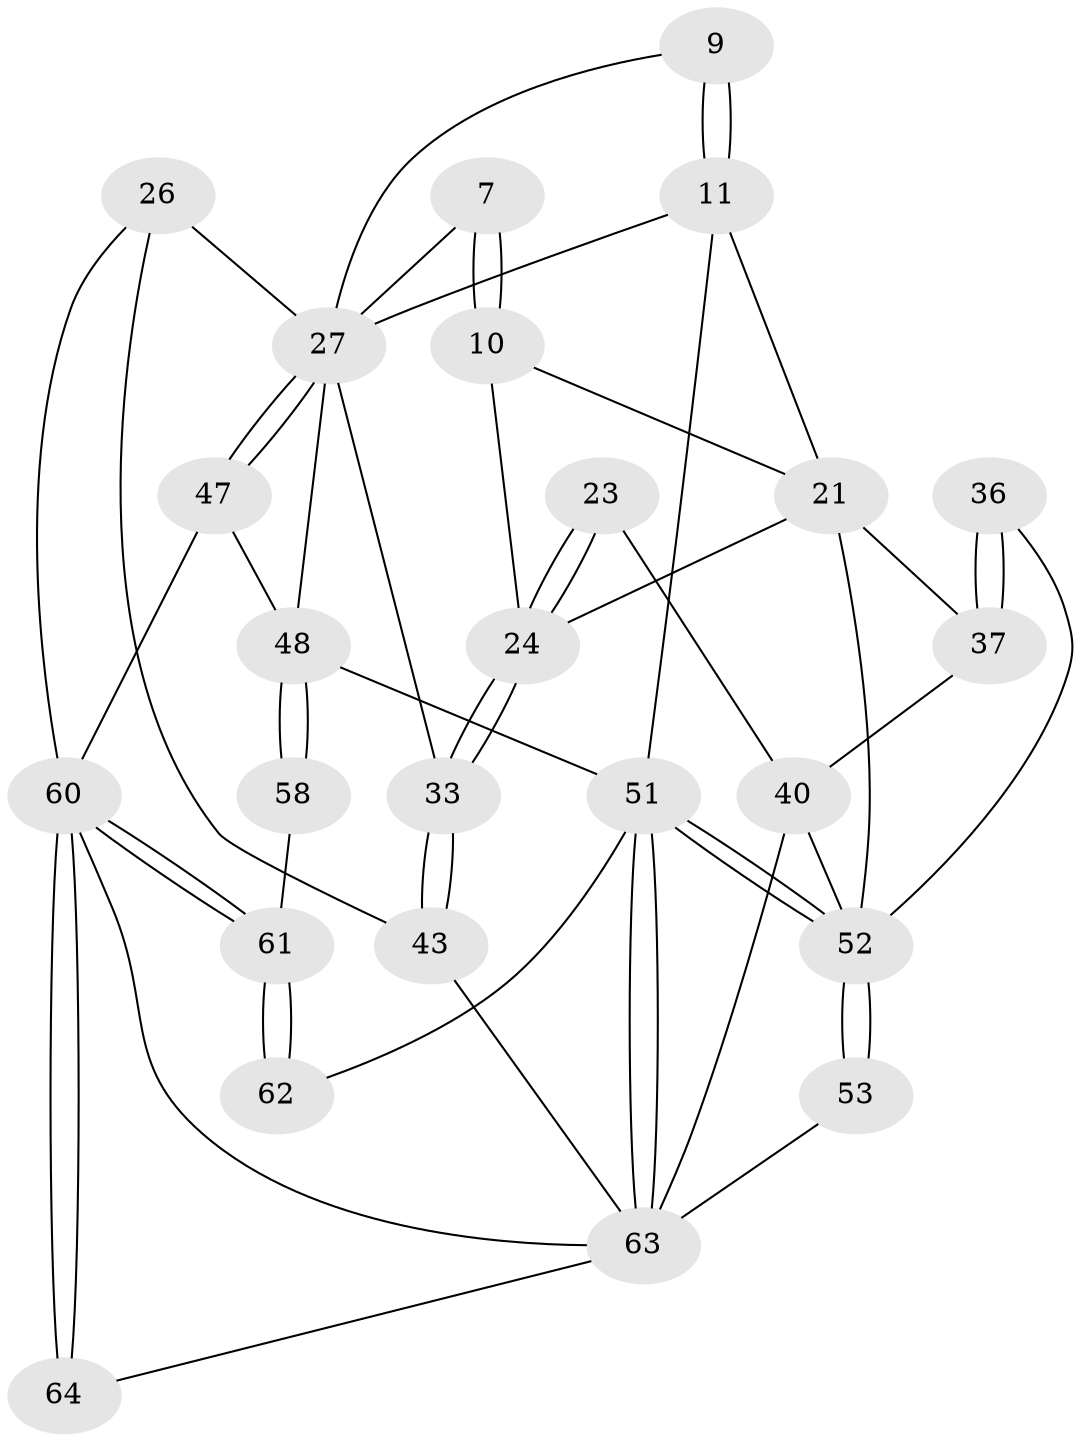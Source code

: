 // original degree distribution, {3: 0.03125, 4: 0.25, 5: 0.5, 6: 0.21875}
// Generated by graph-tools (version 1.1) at 2025/07/03/04/25 22:07:02]
// undirected, 25 vertices, 57 edges
graph export_dot {
graph [start="1"]
  node [color=gray90,style=filled];
  7 [pos="+0.48736318468504963+0.14217127886826608"];
  9 [pos="+0.24729676866170175+0",super="+6"];
  10 [pos="+0.5510622578086962+0.17852672127869973",super="+2+3"];
  11 [pos="+0+0",super="+5"];
  21 [pos="+0.9386236062502558+0.2968708869774306",super="+20"];
  23 [pos="+0.6852681787640174+0.3871281778200019"];
  24 [pos="+0.6795115465709088+0.38591387942894706",super="+16+19+22"];
  26 [pos="+0.337441294748996+0.5220064949504136",super="+25"];
  27 [pos="+0.18564328954444098+0.4927760424837154",super="+18"];
  33 [pos="+0.6261604417086587+0.4821744406674281",super="+28"];
  36 [pos="+0.8723036338571173+0.441025824497436"];
  37 [pos="+0.8350467477430725+0.5646880099410425",super="+31+30"];
  40 [pos="+0.78609835201128+0.6543099579903815",super="+32+39"];
  43 [pos="+0.6088639482294149+0.6172754716129111",super="+29"];
  47 [pos="+0.133849341177952+0.6172065355050567"];
  48 [pos="+0.008581986132784143+0.5964896973990784",super="+44+45"];
  51 [pos="+1+1",super="+46"];
  52 [pos="+1+0.7312508154166321",super="+34+38"];
  53 [pos="+1+0.7274683184752377"];
  58 [pos="+0.07064620423761976+0.7616985548577403"];
  60 [pos="+0.3283904135571157+1",super="+54+50+49+55"];
  61 [pos="+0.25765856095815265+1",super="+56+57"];
  62 [pos="+0.025813883573140493+1"];
  63 [pos="+0.739570494239263+1",super="+59+42"];
  64 [pos="+0.5401312265330799+1"];
  7 -- 10 [weight=2];
  7 -- 10;
  7 -- 27;
  9 -- 11 [weight=2];
  9 -- 11;
  9 -- 27;
  10 -- 24 [weight=2];
  10 -- 21;
  11 -- 51 [weight=2];
  11 -- 27;
  11 -- 21;
  21 -- 24;
  21 -- 37;
  21 -- 52;
  23 -- 24 [weight=2];
  23 -- 24;
  23 -- 40;
  24 -- 33 [weight=2];
  24 -- 33;
  26 -- 27 [weight=2];
  26 -- 60;
  26 -- 43;
  27 -- 47;
  27 -- 47;
  27 -- 33;
  27 -- 48;
  33 -- 43 [weight=2];
  33 -- 43;
  36 -- 37 [weight=2];
  36 -- 37;
  36 -- 52;
  37 -- 40 [weight=2];
  40 -- 52;
  40 -- 63;
  43 -- 63;
  47 -- 48;
  47 -- 60;
  48 -- 58 [weight=2];
  48 -- 58;
  48 -- 51;
  51 -- 52;
  51 -- 52;
  51 -- 63;
  51 -- 63;
  51 -- 62;
  52 -- 53 [weight=2];
  52 -- 53;
  53 -- 63;
  58 -- 61;
  60 -- 61 [weight=2];
  60 -- 61;
  60 -- 64 [weight=2];
  60 -- 64;
  60 -- 63;
  61 -- 62 [weight=2];
  61 -- 62;
  63 -- 64;
}
